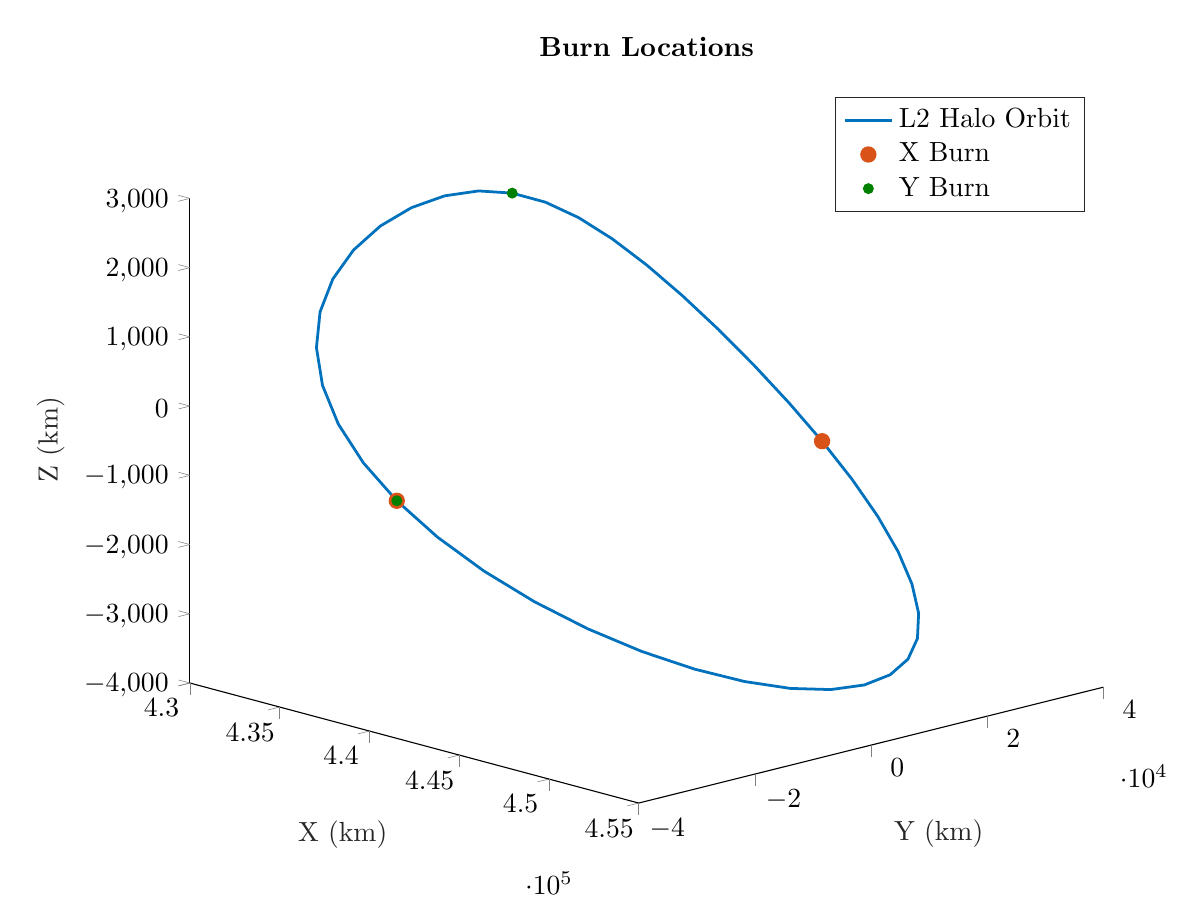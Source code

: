 % This file was created by matlab2tikz.
%
%The latest updates can be retrieved from
%  http://www.mathworks.com/matlabcentral/fileexchange/22022-matlab2tikz-matlab2tikz
%where you can also make suggestions and rate matlab2tikz.
%
\definecolor{mycolor1}{rgb}{0.0,0.447,0.741}%
\definecolor{mycolor2}{rgb}{0.85,0.325,0.098}%
\definecolor{mycolor3}{rgb}{0.929,0.694,0.125}%
%
\begin{tikzpicture}

\begin{axis}[%
width=4.568in,
height=3.603in,
at={(0.766in,0.486in)},
scale only axis,
xmin=430000,
xmax=455000,
tick align=outside,
xlabel style={font=\color{white!15!black}},
xlabel={X (km)},
ymin=-40000,
ymax=40000,
ylabel style={font=\color{white!15!black}},
ylabel={Y (km)},
zmin=-4000,
zmax=3000,
zlabel style={font=\color{white!15!black}},
zlabel={Z (km)},
view={46}{19},
axis background/.style={fill=white},
title style={font=\bfseries},
title={Burn Locations},
axis x line*=bottom,
axis y line*=left,
axis z line*=left,
legend style={legend cell align=left, align=left, draw=white!15!black}
]
\addplot3 [color=mycolor1, line width=1.0pt]
 table[row sep=crcr] {%
431249.946	0	2286.77\\
431267.033	5775.214	2237.806\\
431338.25	11343.592	2094.632\\
431515.861	16521.657	1867.455\\
431866.203	21163.338	1570.663\\
432450.345	25162.18	1220.274\\
433310.591	28445.701	832.013\\
434464.507	30967.381	420.233\\
435904.598	32699.924	-2.469\\
437601.144	33630.91	-425.243\\
439506.286	33760.657	-838.791\\
441558.386	33101.555	-1235.134\\
443686.178	31678.266	-1607.391\\
445812.695	29528.239	-1949.611\\
447858.948	26702.153	-2256.637\\
449747.451	23264.156	-2524.037\\
451405.554	19291.547	-2748.043\\
452768.653	14874.035	-2925.552\\
453783.015	10112.222	-3054.116\\
454408.344	5115.623	-3131.969\\
454619.603	4.386e-05	-3158.039\\
454408.343	-5115.622	-3131.969\\
453783.016	-10112.222	-3054.116\\
452768.652	-14874.034	-2925.552\\
451405.556	-19291.549	-2748.043\\
449747.45	-23264.153	-2524.036\\
447858.949	-26702.156	-2256.638\\
445812.695	-29528.236	-1949.61\\
443686.178	-31678.271	-1607.392\\
441558.387	-33101.553	-1235.134\\
439506.286	-33760.658	-838.791\\
437601.141	-33630.914	-425.243\\
435904.601	-32699.923	-2.469\\
434464.512	-30967.38	420.234\\
433310.594	-28445.701	832.013\\
432450.344	-25162.183	1220.274\\
431866.205	-21163.338	1570.663\\
431515.862	-16521.659	1867.455\\
431338.252	-11343.594	2094.632\\
431267.034	-5775.217	2237.805\\
431249.949	-0.004	2286.77\\
};
 \addlegendentry{L2 Halo Orbit}

\addplot3[only marks, mark=*, mark options={}, mark size=2.739pt, color=mycolor2, fill=mycolor2] table[row sep=crcr]{%
x	y	z\\
441558.386	33101.555	-1235.134\\
439506.286	-33760.658	-838.791\\
};
\addlegendentry{X Burn}

\addplot3[only marks, mark=*, mark options={}, mark size=1.768pt, color=black!50!green, fill=black!50!green] table[row sep=crcr]{%
x	y	z\\
431338.25	11343.592	2094.632\\
439506.286	-33760.658	-838.791\\
};
\addlegendentry{Y Burn}

\end{axis}
\end{tikzpicture}%